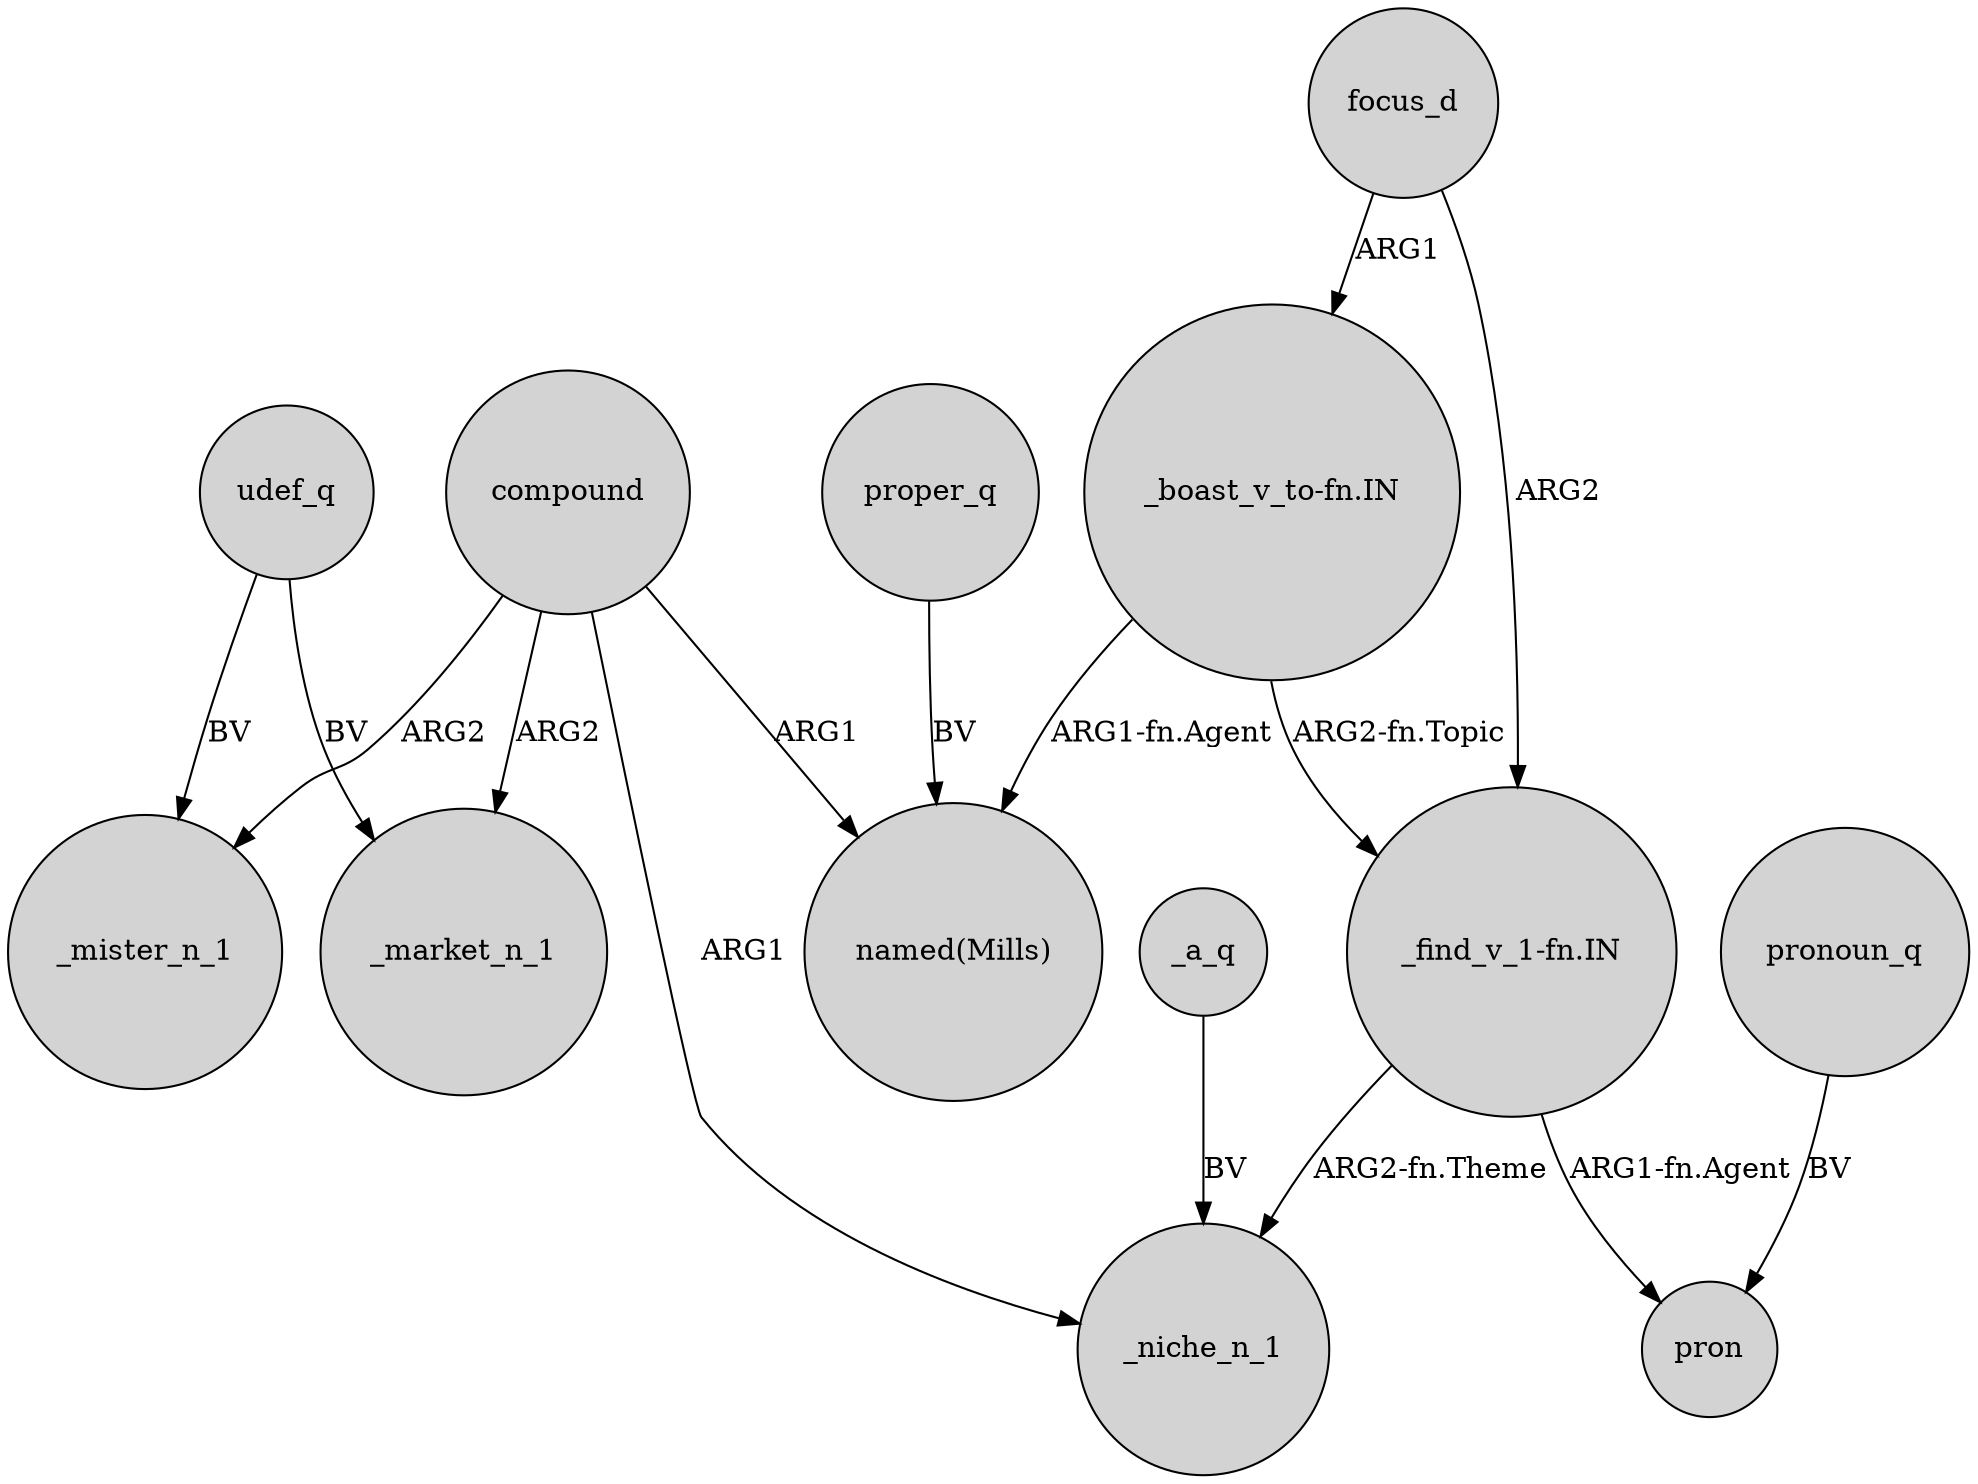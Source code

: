 digraph {
	node [shape=circle style=filled]
	compound -> _market_n_1 [label=ARG2]
	"_boast_v_to-fn.IN" -> "_find_v_1-fn.IN" [label="ARG2-fn.Topic"]
	focus_d -> "_boast_v_to-fn.IN" [label=ARG1]
	udef_q -> _mister_n_1 [label=BV]
	udef_q -> _market_n_1 [label=BV]
	compound -> _niche_n_1 [label=ARG1]
	"_find_v_1-fn.IN" -> pron [label="ARG1-fn.Agent"]
	pronoun_q -> pron [label=BV]
	proper_q -> "named(Mills)" [label=BV]
	compound -> "named(Mills)" [label=ARG1]
	focus_d -> "_find_v_1-fn.IN" [label=ARG2]
	"_boast_v_to-fn.IN" -> "named(Mills)" [label="ARG1-fn.Agent"]
	_a_q -> _niche_n_1 [label=BV]
	compound -> _mister_n_1 [label=ARG2]
	"_find_v_1-fn.IN" -> _niche_n_1 [label="ARG2-fn.Theme"]
}
